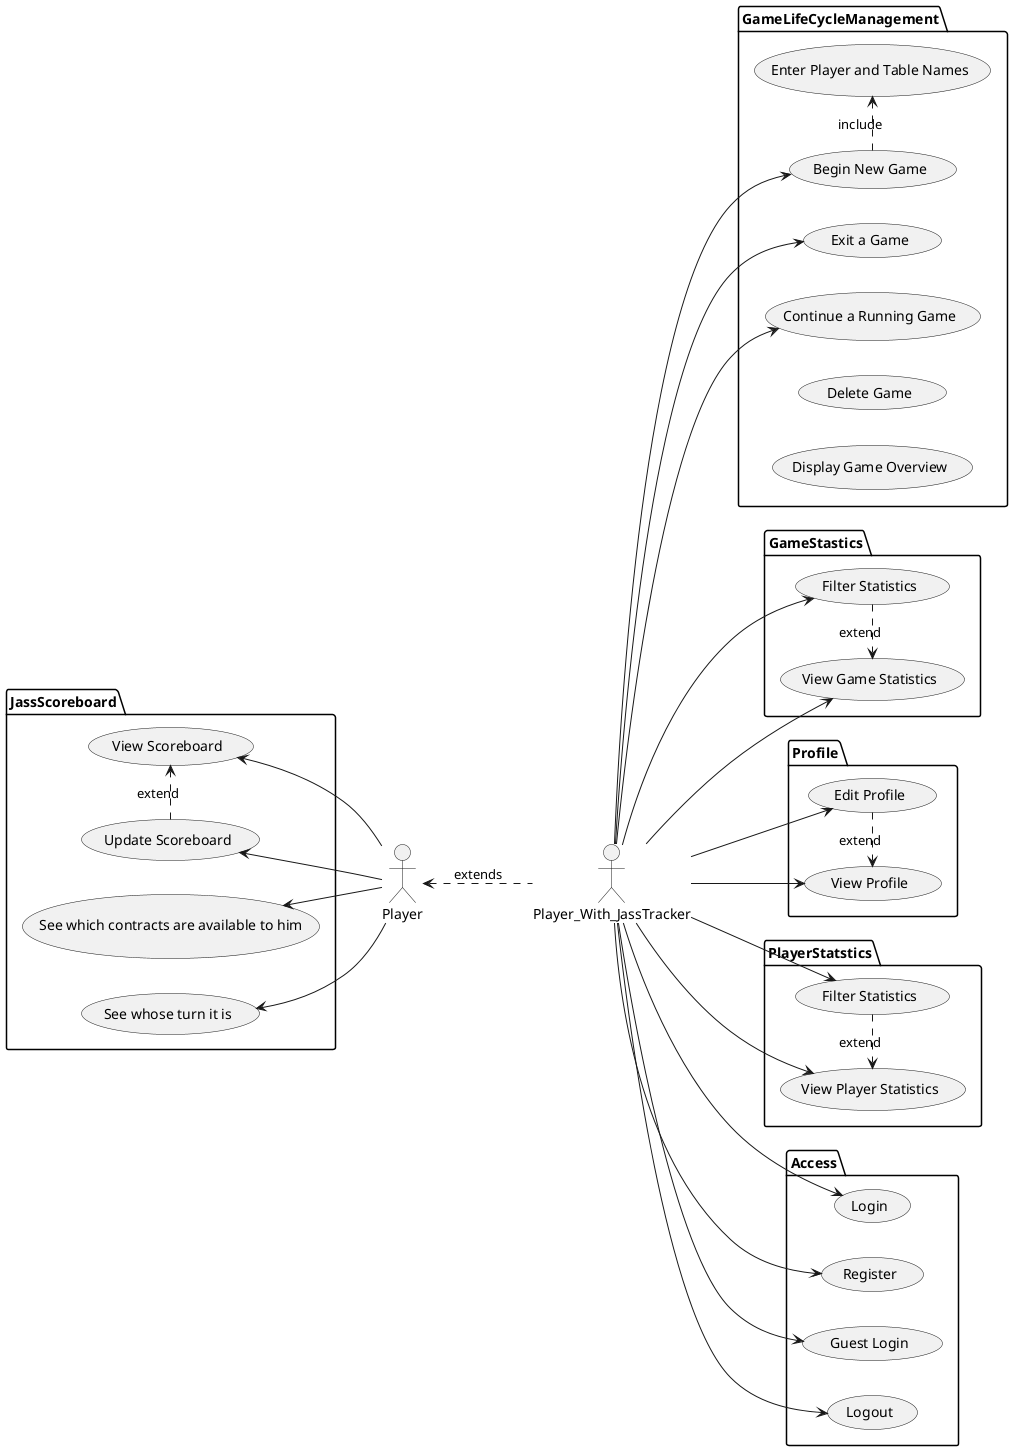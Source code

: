 @startuml JassTracker
left to right direction
actor Player as p
actor Player_With_JassTracker as pt
package Access {
  usecase "Login" as A1
  usecase "Register" as A2
  usecase "Guest Login" as A3
  usecase "Logout" as A4
}

package GameLifeCycleManagement {
  usecase "Begin New Game" as GLCM1
  usecase "Enter Player and Table Names" as GLCMH1
  usecase "Exit a Game" as GLCM2
  usecase "Continue a Running Game" as GLCM3
  usecase "Delete Game" as GLCM4
  usecase "Display Game Overview" as GLCM5

  GLCM1 .> GLCMH1 : include
}
package JassScoreboard {
  usecase "View Scoreboard" as JS1
  usecase "Update Scoreboard" as JS2
  usecase "See whose turn it is" as JS3
  usecase "See which contracts are available to him" as JS4
  JS2 .> JS1 : extend
}
package GameStastics {
  usecase "View Game Statistics" as GS1
  usecase "Filter Statistics" as GS2
  GS2 .> GS1 : extend
}
package Profile {
  usecase "View Profile" as P1
  usecase "Edit Profile" as P2
  P2 .> P1 : extend
}
package PlayerStatstics {
  usecase "View Player Statistics" as PS1
  usecase "Filter Statistics" as PS2
  PS2 .> PS1 : extend
}

'Player With JassTracker'
pt --> A1
pt --> A2
pt --> A3
pt --> A4

pt --> P1
pt --> P2

pt --> PS1
pt --> PS2

pt --> GLCM1
pt --> GLCM2
pt --> GLCM3

pt --> GS1
pt --> GS2

'Player'
pt .u.> p : extends

p -u-> JS1
p -u-> JS2
p -u-> JS3
p -u-> JS4

@enduml